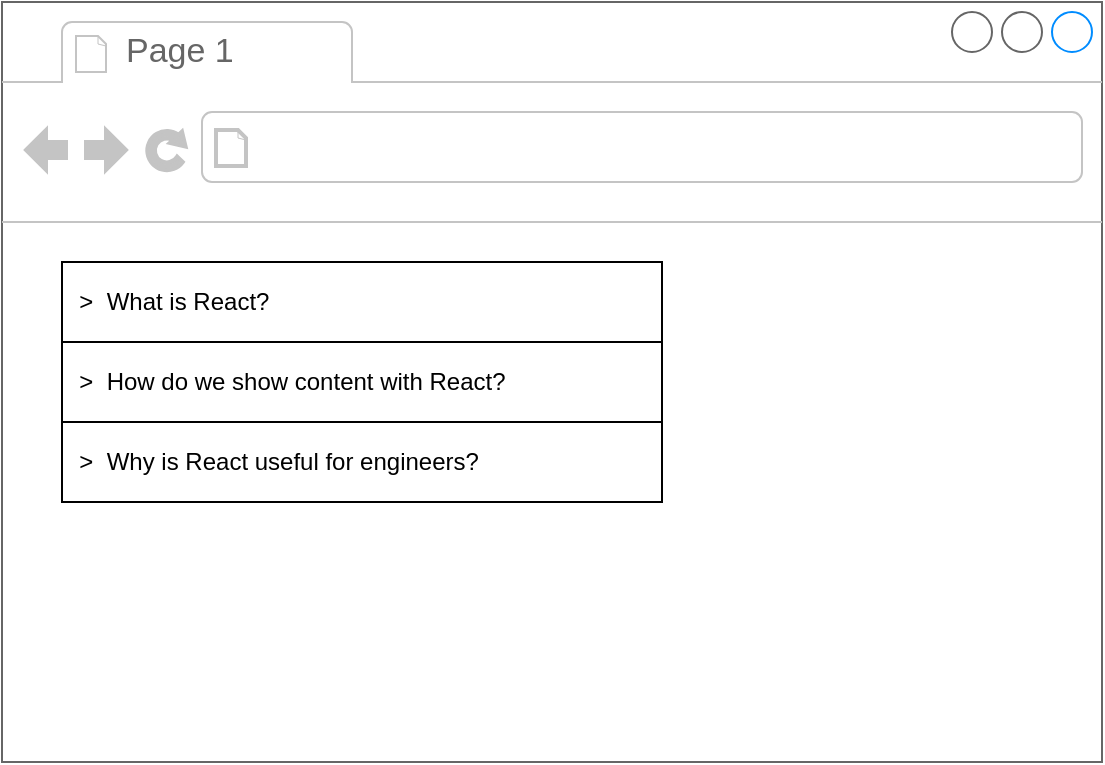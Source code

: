 <mxfile version="13.3.0" type="github" pages="2">
  <diagram id="X2txt9xWtzmHOwKiG19y" name="01 - mock">
    <mxGraphModel dx="770" dy="379" grid="1" gridSize="10" guides="1" tooltips="1" connect="1" arrows="1" fold="1" page="1" pageScale="1" pageWidth="1920" pageHeight="1200" math="0" shadow="0">
      <root>
        <mxCell id="0" />
        <mxCell id="1" parent="0" />
        <mxCell id="-uQ1WT1Tk8hT50v0npia-1" value="" style="strokeWidth=1;shadow=0;dashed=0;align=center;html=1;shape=mxgraph.mockup.containers.browserWindow;rSize=0;strokeColor=#666666;strokeColor2=#008cff;strokeColor3=#c4c4c4;mainText=,;recursiveResize=0;" vertex="1" parent="1">
          <mxGeometry x="460" y="180" width="550" height="380" as="geometry" />
        </mxCell>
        <mxCell id="-uQ1WT1Tk8hT50v0npia-2" value="Page 1" style="strokeWidth=1;shadow=0;dashed=0;align=center;html=1;shape=mxgraph.mockup.containers.anchor;fontSize=17;fontColor=#666666;align=left;" vertex="1" parent="-uQ1WT1Tk8hT50v0npia-1">
          <mxGeometry x="60" y="12" width="110" height="26" as="geometry" />
        </mxCell>
        <mxCell id="-uQ1WT1Tk8hT50v0npia-3" value="" style="strokeWidth=1;shadow=0;dashed=0;align=center;html=1;shape=mxgraph.mockup.containers.anchor;rSize=0;fontSize=17;fontColor=#666666;align=left;" vertex="1" parent="-uQ1WT1Tk8hT50v0npia-1">
          <mxGeometry x="130" y="60" width="250" height="26" as="geometry" />
        </mxCell>
        <mxCell id="-uQ1WT1Tk8hT50v0npia-4" value="&amp;nbsp; &amp;gt;&amp;nbsp; What is React?" style="rounded=0;whiteSpace=wrap;html=1;align=left;" vertex="1" parent="-uQ1WT1Tk8hT50v0npia-1">
          <mxGeometry x="30" y="130" width="300" height="40" as="geometry" />
        </mxCell>
        <mxCell id="-uQ1WT1Tk8hT50v0npia-5" value="&amp;nbsp; &amp;gt;&amp;nbsp; How do we show content with React?" style="rounded=0;whiteSpace=wrap;html=1;align=left;" vertex="1" parent="-uQ1WT1Tk8hT50v0npia-1">
          <mxGeometry x="30" y="170" width="300" height="40" as="geometry" />
        </mxCell>
        <mxCell id="-uQ1WT1Tk8hT50v0npia-6" value="&amp;nbsp; &amp;gt;&amp;nbsp; Why is React useful for engineers?" style="rounded=0;whiteSpace=wrap;html=1;align=left;" vertex="1" parent="-uQ1WT1Tk8hT50v0npia-1">
          <mxGeometry x="30" y="210" width="300" height="40" as="geometry" />
        </mxCell>
      </root>
    </mxGraphModel>
  </diagram>
  <diagram name="02 - mock" id="awSHhTHrl13otkBcK2rJ">
    <mxGraphModel dx="770" dy="379" grid="1" gridSize="10" guides="1" tooltips="1" connect="1" arrows="1" fold="1" page="1" pageScale="1" pageWidth="1920" pageHeight="1200" math="0" shadow="0">
      <root>
        <mxCell id="7FmeAl3M9rQzZqt5at2T-0" />
        <mxCell id="7FmeAl3M9rQzZqt5at2T-1" parent="7FmeAl3M9rQzZqt5at2T-0" />
        <mxCell id="7FmeAl3M9rQzZqt5at2T-2" value="" style="strokeWidth=1;shadow=0;dashed=0;align=center;html=1;shape=mxgraph.mockup.containers.browserWindow;rSize=0;strokeColor=#666666;strokeColor2=#008cff;strokeColor3=#c4c4c4;mainText=,;recursiveResize=0;" vertex="1" parent="7FmeAl3M9rQzZqt5at2T-1">
          <mxGeometry x="460" y="180" width="550" height="380" as="geometry" />
        </mxCell>
        <mxCell id="7FmeAl3M9rQzZqt5at2T-3" value="Page 1" style="strokeWidth=1;shadow=0;dashed=0;align=center;html=1;shape=mxgraph.mockup.containers.anchor;fontSize=17;fontColor=#666666;align=left;" vertex="1" parent="7FmeAl3M9rQzZqt5at2T-2">
          <mxGeometry x="60" y="12" width="110" height="26" as="geometry" />
        </mxCell>
        <mxCell id="7FmeAl3M9rQzZqt5at2T-4" value="" style="strokeWidth=1;shadow=0;dashed=0;align=center;html=1;shape=mxgraph.mockup.containers.anchor;rSize=0;fontSize=17;fontColor=#666666;align=left;" vertex="1" parent="7FmeAl3M9rQzZqt5at2T-2">
          <mxGeometry x="130" y="60" width="250" height="26" as="geometry" />
        </mxCell>
        <mxCell id="7FmeAl3M9rQzZqt5at2T-5" value="&lt;b&gt;&amp;nbsp; V&amp;nbsp; What is React?&lt;/b&gt;&lt;br&gt;&lt;br&gt;&lt;blockquote style=&quot;margin: 0 0 0 40px ; border: none ; padding: 0px&quot;&gt;React is a Javascript front-end library. It is used to show content to users and handle user events.&lt;br&gt;Engineers use React to create reusable&amp;nbsp; &amp;nbsp; &amp;nbsp; &amp;nbsp; &amp;nbsp; &amp;nbsp; components&lt;/blockquote&gt;" style="rounded=0;whiteSpace=wrap;html=1;align=left;" vertex="1" parent="7FmeAl3M9rQzZqt5at2T-2">
          <mxGeometry x="30" y="130" width="300" height="130" as="geometry" />
        </mxCell>
        <mxCell id="7FmeAl3M9rQzZqt5at2T-6" value="&amp;nbsp; &amp;gt;&amp;nbsp; How do we show content with React?" style="rounded=0;whiteSpace=wrap;html=1;align=left;" vertex="1" parent="7FmeAl3M9rQzZqt5at2T-2">
          <mxGeometry x="30" y="260" width="300" height="40" as="geometry" />
        </mxCell>
        <mxCell id="7FmeAl3M9rQzZqt5at2T-7" value="&amp;nbsp; &amp;gt;&amp;nbsp; Why is React useful for engineers?" style="rounded=0;whiteSpace=wrap;html=1;align=left;" vertex="1" parent="7FmeAl3M9rQzZqt5at2T-2">
          <mxGeometry x="30" y="300" width="300" height="40" as="geometry" />
        </mxCell>
      </root>
    </mxGraphModel>
  </diagram>
</mxfile>
